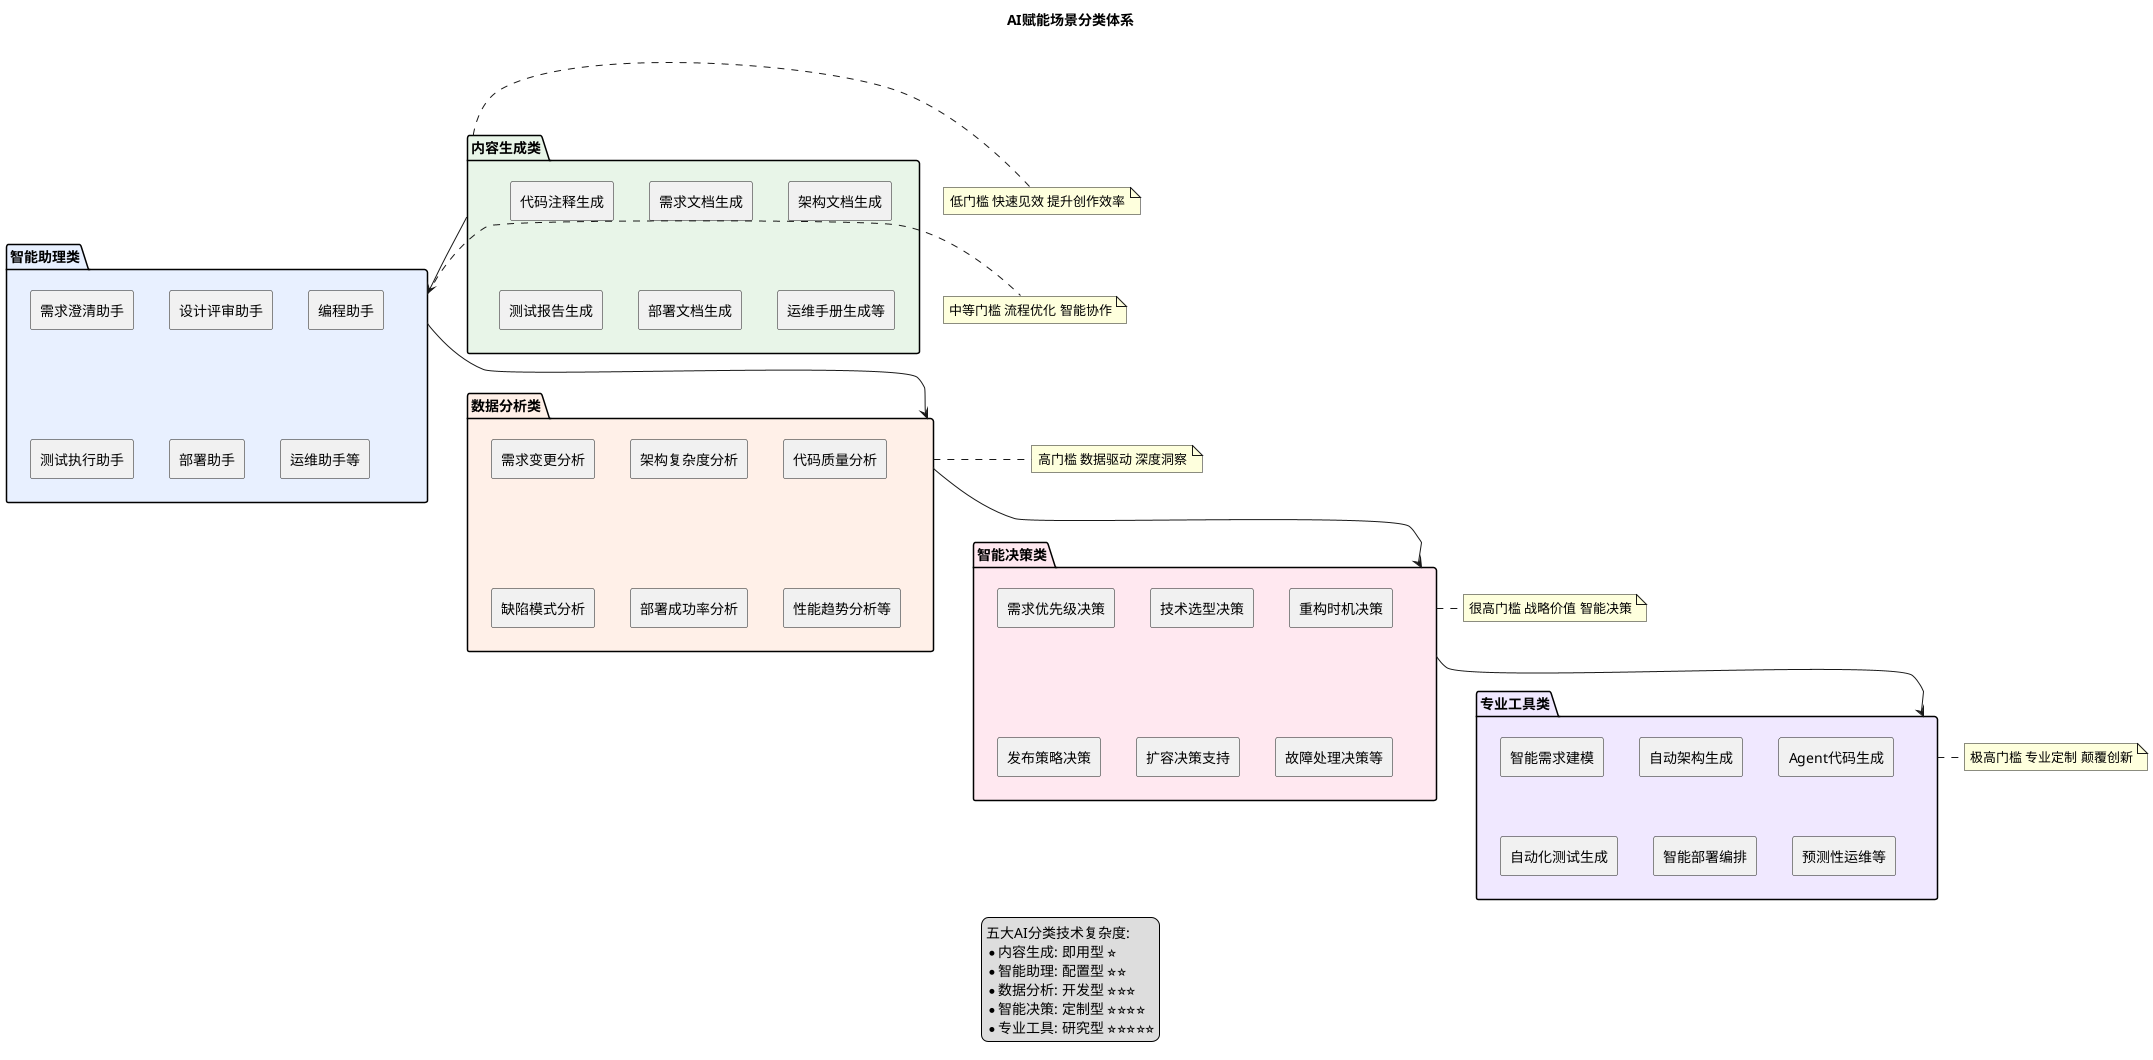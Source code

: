 @startuml DevOps_AI赋能场景分类图
title AI赋能场景分类体系

' 内容生成类 - 每个场景独立rectangle
package "内容生成类" as content #E8F5E8 {
    rectangle "需求文档生成" as req_doc
    rectangle "架构文档生成" as arch_doc
    rectangle "代码注释生成" as code_doc
    rectangle "测试报告生成" as test_doc
    rectangle "部署文档生成" as deploy_doc
    rectangle "运维手册生成等" as ops_doc
}

' 智能助理类 - 每个场景独立rectangle
package "智能助理类" as assistant #E8F0FF {
    rectangle "需求澄清助手" as req_assist
    rectangle "设计评审助手" as design_assist
    rectangle "编程助手" as code_assist
    rectangle "测试执行助手" as test_assist
    rectangle "部署助手" as deploy_assist
    rectangle "运维助手等" as ops_assist
}

' 数据分析类 - 每个场景独立rectangle
package "数据分析类" as analytics #FFF0E8 {
    rectangle "需求变更分析" as req_analysis
    rectangle "架构复杂度分析" as arch_analysis
    rectangle "代码质量分析" as code_analysis
    rectangle "缺陷模式分析" as defect_analysis
    rectangle "部署成功率分析" as deploy_analysis
    rectangle "性能趋势分析等" as perf_analysis
}

' 智能决策类 - 每个场景独立rectangle
package "智能决策类" as decision #FFE8F0 {
    rectangle "需求优先级决策" as req_decision
    rectangle "技术选型决策" as tech_decision
    rectangle "重构时机决策" as refactor_decision
    rectangle "发布策略决策" as release_decision
    rectangle "扩容决策支持" as scale_decision
    rectangle "故障处理决策等" as incident_decision
}

' 专业工具类 - 每个场景独立rectangle
package "专业工具类" as professional #F0E8FF {
    rectangle "智能需求建模" as req_modeling
    rectangle "自动架构生成" as auto_arch
    rectangle "Agent代码生成" as agent_code
    rectangle "自动化测试生成" as auto_test
    rectangle "智能部署编排" as smart_deploy
    rectangle "预测性运维等" as predictive_ops
}

' 分类垂直排列
content -down-> assistant
assistant -down-> analytics  
analytics -down-> decision
decision -down-> professional

' 添加说明
note right of content : 低门槛 快速见效 提升创作效率
note right of assistant : 中等门槛 流程优化 智能协作
note right of analytics : 高门槛 数据驱动 深度洞察
note right of decision : 很高门槛 战略价值 智能决策
note right of professional : 极高门槛 专业定制 颠覆创新

' 技术复杂度说明
legend bottom
五大AI分类技术复杂度:
* 内容生成: 即用型 ⭐
* 智能助理: 配置型 ⭐⭐  
* 数据分析: 开发型 ⭐⭐⭐
* 智能决策: 定制型 ⭐⭐⭐⭐
* 专业工具: 研究型 ⭐⭐⭐⭐⭐
endlegend

@enduml
